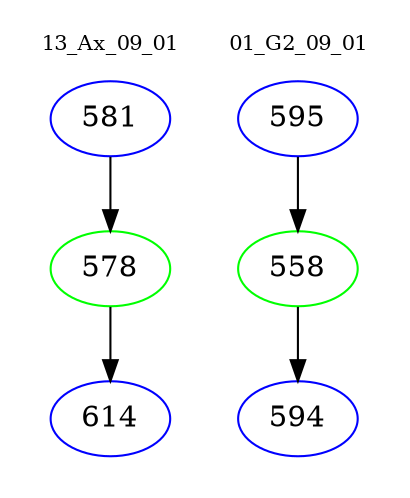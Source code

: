 digraph{
subgraph cluster_0 {
color = white
label = "13_Ax_09_01";
fontsize=10;
T0_581 [label="581", color="blue"]
T0_581 -> T0_578 [color="black"]
T0_578 [label="578", color="green"]
T0_578 -> T0_614 [color="black"]
T0_614 [label="614", color="blue"]
}
subgraph cluster_1 {
color = white
label = "01_G2_09_01";
fontsize=10;
T1_595 [label="595", color="blue"]
T1_595 -> T1_558 [color="black"]
T1_558 [label="558", color="green"]
T1_558 -> T1_594 [color="black"]
T1_594 [label="594", color="blue"]
}
}
